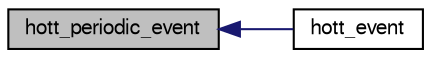 digraph "hott_periodic_event"
{
  edge [fontname="FreeSans",fontsize="10",labelfontname="FreeSans",labelfontsize="10"];
  node [fontname="FreeSans",fontsize="10",shape=record];
  rankdir="LR";
  Node1 [label="hott_periodic_event",height=0.2,width=0.4,color="black", fillcolor="grey75", style="filled", fontcolor="black"];
  Node1 -> Node2 [dir="back",color="midnightblue",fontsize="10",style="solid",fontname="FreeSans"];
  Node2 [label="hott_event",height=0.2,width=0.4,color="black", fillcolor="white", style="filled",URL="$hott_2hott_8h.html#afd6976c45645e710a8036805a913fc4c"];
}
